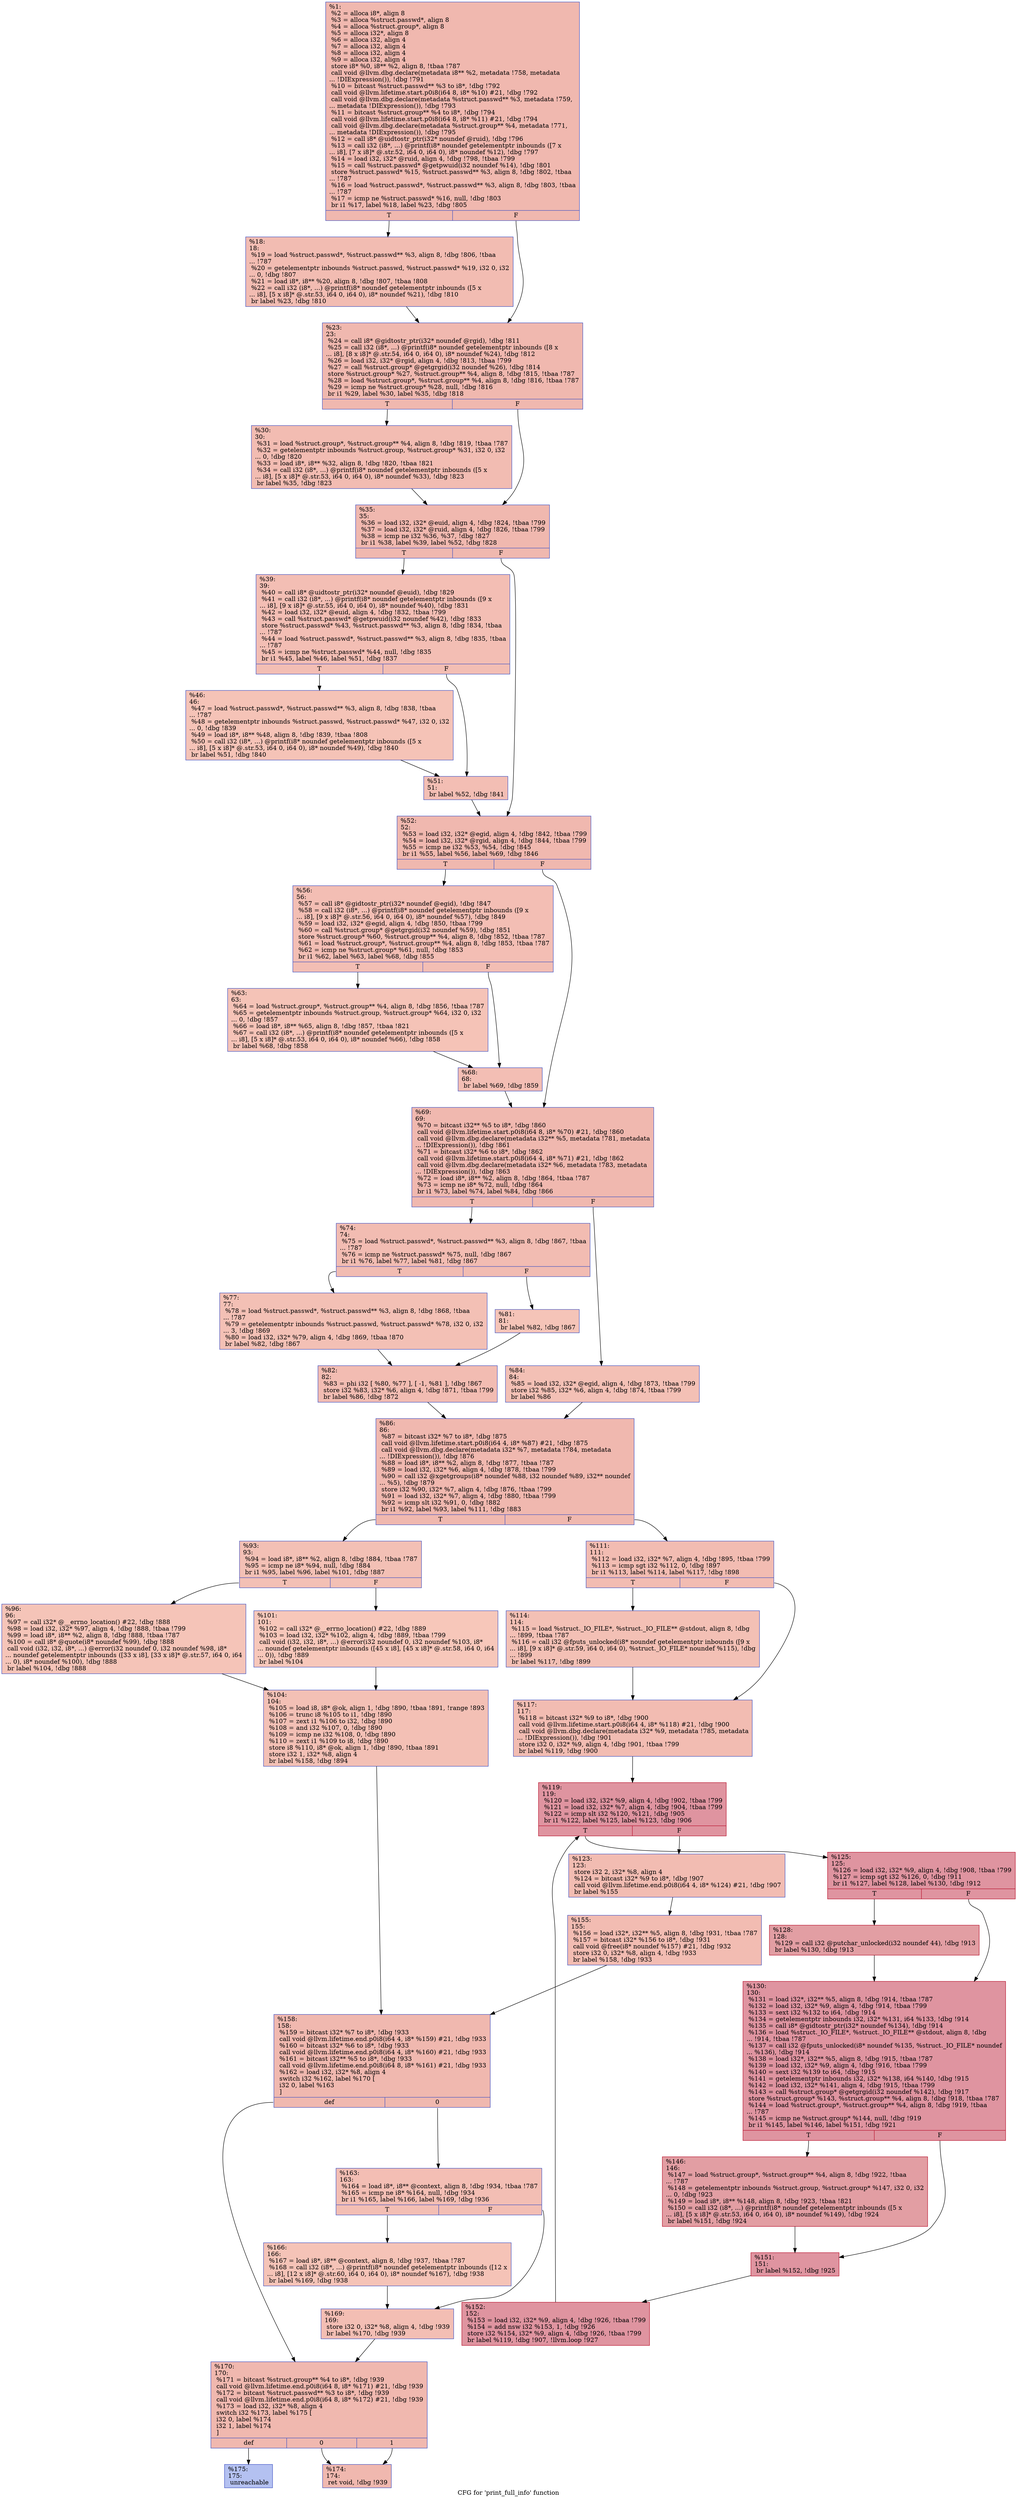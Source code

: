 digraph "CFG for 'print_full_info' function" {
	label="CFG for 'print_full_info' function";

	Node0x9767e0 [shape=record,color="#3d50c3ff", style=filled, fillcolor="#dc5d4a70",label="{%1:\l  %2 = alloca i8*, align 8\l  %3 = alloca %struct.passwd*, align 8\l  %4 = alloca %struct.group*, align 8\l  %5 = alloca i32*, align 8\l  %6 = alloca i32, align 4\l  %7 = alloca i32, align 4\l  %8 = alloca i32, align 4\l  %9 = alloca i32, align 4\l  store i8* %0, i8** %2, align 8, !tbaa !787\l  call void @llvm.dbg.declare(metadata i8** %2, metadata !758, metadata\l... !DIExpression()), !dbg !791\l  %10 = bitcast %struct.passwd** %3 to i8*, !dbg !792\l  call void @llvm.lifetime.start.p0i8(i64 8, i8* %10) #21, !dbg !792\l  call void @llvm.dbg.declare(metadata %struct.passwd** %3, metadata !759,\l... metadata !DIExpression()), !dbg !793\l  %11 = bitcast %struct.group** %4 to i8*, !dbg !794\l  call void @llvm.lifetime.start.p0i8(i64 8, i8* %11) #21, !dbg !794\l  call void @llvm.dbg.declare(metadata %struct.group** %4, metadata !771,\l... metadata !DIExpression()), !dbg !795\l  %12 = call i8* @uidtostr_ptr(i32* noundef @ruid), !dbg !796\l  %13 = call i32 (i8*, ...) @printf(i8* noundef getelementptr inbounds ([7 x\l... i8], [7 x i8]* @.str.52, i64 0, i64 0), i8* noundef %12), !dbg !797\l  %14 = load i32, i32* @ruid, align 4, !dbg !798, !tbaa !799\l  %15 = call %struct.passwd* @getpwuid(i32 noundef %14), !dbg !801\l  store %struct.passwd* %15, %struct.passwd** %3, align 8, !dbg !802, !tbaa\l... !787\l  %16 = load %struct.passwd*, %struct.passwd** %3, align 8, !dbg !803, !tbaa\l... !787\l  %17 = icmp ne %struct.passwd* %16, null, !dbg !803\l  br i1 %17, label %18, label %23, !dbg !805\l|{<s0>T|<s1>F}}"];
	Node0x9767e0:s0 -> Node0x9612a0;
	Node0x9767e0:s1 -> Node0x9614d0;
	Node0x9612a0 [shape=record,color="#3d50c3ff", style=filled, fillcolor="#e1675170",label="{%18:\l18:                                               \l  %19 = load %struct.passwd*, %struct.passwd** %3, align 8, !dbg !806, !tbaa\l... !787\l  %20 = getelementptr inbounds %struct.passwd, %struct.passwd* %19, i32 0, i32\l... 0, !dbg !807\l  %21 = load i8*, i8** %20, align 8, !dbg !807, !tbaa !808\l  %22 = call i32 (i8*, ...) @printf(i8* noundef getelementptr inbounds ([5 x\l... i8], [5 x i8]* @.str.53, i64 0, i64 0), i8* noundef %21), !dbg !810\l  br label %23, !dbg !810\l}"];
	Node0x9612a0 -> Node0x9614d0;
	Node0x9614d0 [shape=record,color="#3d50c3ff", style=filled, fillcolor="#dc5d4a70",label="{%23:\l23:                                               \l  %24 = call i8* @gidtostr_ptr(i32* noundef @rgid), !dbg !811\l  %25 = call i32 (i8*, ...) @printf(i8* noundef getelementptr inbounds ([8 x\l... i8], [8 x i8]* @.str.54, i64 0, i64 0), i8* noundef %24), !dbg !812\l  %26 = load i32, i32* @rgid, align 4, !dbg !813, !tbaa !799\l  %27 = call %struct.group* @getgrgid(i32 noundef %26), !dbg !814\l  store %struct.group* %27, %struct.group** %4, align 8, !dbg !815, !tbaa !787\l  %28 = load %struct.group*, %struct.group** %4, align 8, !dbg !816, !tbaa !787\l  %29 = icmp ne %struct.group* %28, null, !dbg !816\l  br i1 %29, label %30, label %35, !dbg !818\l|{<s0>T|<s1>F}}"];
	Node0x9614d0:s0 -> Node0x961520;
	Node0x9614d0:s1 -> Node0x961570;
	Node0x961520 [shape=record,color="#3d50c3ff", style=filled, fillcolor="#e1675170",label="{%30:\l30:                                               \l  %31 = load %struct.group*, %struct.group** %4, align 8, !dbg !819, !tbaa !787\l  %32 = getelementptr inbounds %struct.group, %struct.group* %31, i32 0, i32\l... 0, !dbg !820\l  %33 = load i8*, i8** %32, align 8, !dbg !820, !tbaa !821\l  %34 = call i32 (i8*, ...) @printf(i8* noundef getelementptr inbounds ([5 x\l... i8], [5 x i8]* @.str.53, i64 0, i64 0), i8* noundef %33), !dbg !823\l  br label %35, !dbg !823\l}"];
	Node0x961520 -> Node0x961570;
	Node0x961570 [shape=record,color="#3d50c3ff", style=filled, fillcolor="#dc5d4a70",label="{%35:\l35:                                               \l  %36 = load i32, i32* @euid, align 4, !dbg !824, !tbaa !799\l  %37 = load i32, i32* @ruid, align 4, !dbg !826, !tbaa !799\l  %38 = icmp ne i32 %36, %37, !dbg !827\l  br i1 %38, label %39, label %52, !dbg !828\l|{<s0>T|<s1>F}}"];
	Node0x961570:s0 -> Node0x9615c0;
	Node0x961570:s1 -> Node0x9616b0;
	Node0x9615c0 [shape=record,color="#3d50c3ff", style=filled, fillcolor="#e36c5570",label="{%39:\l39:                                               \l  %40 = call i8* @uidtostr_ptr(i32* noundef @euid), !dbg !829\l  %41 = call i32 (i8*, ...) @printf(i8* noundef getelementptr inbounds ([9 x\l... i8], [9 x i8]* @.str.55, i64 0, i64 0), i8* noundef %40), !dbg !831\l  %42 = load i32, i32* @euid, align 4, !dbg !832, !tbaa !799\l  %43 = call %struct.passwd* @getpwuid(i32 noundef %42), !dbg !833\l  store %struct.passwd* %43, %struct.passwd** %3, align 8, !dbg !834, !tbaa\l... !787\l  %44 = load %struct.passwd*, %struct.passwd** %3, align 8, !dbg !835, !tbaa\l... !787\l  %45 = icmp ne %struct.passwd* %44, null, !dbg !835\l  br i1 %45, label %46, label %51, !dbg !837\l|{<s0>T|<s1>F}}"];
	Node0x9615c0:s0 -> Node0x961610;
	Node0x9615c0:s1 -> Node0x961660;
	Node0x961610 [shape=record,color="#3d50c3ff", style=filled, fillcolor="#e8765c70",label="{%46:\l46:                                               \l  %47 = load %struct.passwd*, %struct.passwd** %3, align 8, !dbg !838, !tbaa\l... !787\l  %48 = getelementptr inbounds %struct.passwd, %struct.passwd* %47, i32 0, i32\l... 0, !dbg !839\l  %49 = load i8*, i8** %48, align 8, !dbg !839, !tbaa !808\l  %50 = call i32 (i8*, ...) @printf(i8* noundef getelementptr inbounds ([5 x\l... i8], [5 x i8]* @.str.53, i64 0, i64 0), i8* noundef %49), !dbg !840\l  br label %51, !dbg !840\l}"];
	Node0x961610 -> Node0x961660;
	Node0x961660 [shape=record,color="#3d50c3ff", style=filled, fillcolor="#e36c5570",label="{%51:\l51:                                               \l  br label %52, !dbg !841\l}"];
	Node0x961660 -> Node0x9616b0;
	Node0x9616b0 [shape=record,color="#3d50c3ff", style=filled, fillcolor="#dc5d4a70",label="{%52:\l52:                                               \l  %53 = load i32, i32* @egid, align 4, !dbg !842, !tbaa !799\l  %54 = load i32, i32* @rgid, align 4, !dbg !844, !tbaa !799\l  %55 = icmp ne i32 %53, %54, !dbg !845\l  br i1 %55, label %56, label %69, !dbg !846\l|{<s0>T|<s1>F}}"];
	Node0x9616b0:s0 -> Node0x961700;
	Node0x9616b0:s1 -> Node0x9617f0;
	Node0x961700 [shape=record,color="#3d50c3ff", style=filled, fillcolor="#e36c5570",label="{%56:\l56:                                               \l  %57 = call i8* @gidtostr_ptr(i32* noundef @egid), !dbg !847\l  %58 = call i32 (i8*, ...) @printf(i8* noundef getelementptr inbounds ([9 x\l... i8], [9 x i8]* @.str.56, i64 0, i64 0), i8* noundef %57), !dbg !849\l  %59 = load i32, i32* @egid, align 4, !dbg !850, !tbaa !799\l  %60 = call %struct.group* @getgrgid(i32 noundef %59), !dbg !851\l  store %struct.group* %60, %struct.group** %4, align 8, !dbg !852, !tbaa !787\l  %61 = load %struct.group*, %struct.group** %4, align 8, !dbg !853, !tbaa !787\l  %62 = icmp ne %struct.group* %61, null, !dbg !853\l  br i1 %62, label %63, label %68, !dbg !855\l|{<s0>T|<s1>F}}"];
	Node0x961700:s0 -> Node0x961750;
	Node0x961700:s1 -> Node0x9617a0;
	Node0x961750 [shape=record,color="#3d50c3ff", style=filled, fillcolor="#e8765c70",label="{%63:\l63:                                               \l  %64 = load %struct.group*, %struct.group** %4, align 8, !dbg !856, !tbaa !787\l  %65 = getelementptr inbounds %struct.group, %struct.group* %64, i32 0, i32\l... 0, !dbg !857\l  %66 = load i8*, i8** %65, align 8, !dbg !857, !tbaa !821\l  %67 = call i32 (i8*, ...) @printf(i8* noundef getelementptr inbounds ([5 x\l... i8], [5 x i8]* @.str.53, i64 0, i64 0), i8* noundef %66), !dbg !858\l  br label %68, !dbg !858\l}"];
	Node0x961750 -> Node0x9617a0;
	Node0x9617a0 [shape=record,color="#3d50c3ff", style=filled, fillcolor="#e36c5570",label="{%68:\l68:                                               \l  br label %69, !dbg !859\l}"];
	Node0x9617a0 -> Node0x9617f0;
	Node0x9617f0 [shape=record,color="#3d50c3ff", style=filled, fillcolor="#dc5d4a70",label="{%69:\l69:                                               \l  %70 = bitcast i32** %5 to i8*, !dbg !860\l  call void @llvm.lifetime.start.p0i8(i64 8, i8* %70) #21, !dbg !860\l  call void @llvm.dbg.declare(metadata i32** %5, metadata !781, metadata\l... !DIExpression()), !dbg !861\l  %71 = bitcast i32* %6 to i8*, !dbg !862\l  call void @llvm.lifetime.start.p0i8(i64 4, i8* %71) #21, !dbg !862\l  call void @llvm.dbg.declare(metadata i32* %6, metadata !783, metadata\l... !DIExpression()), !dbg !863\l  %72 = load i8*, i8** %2, align 8, !dbg !864, !tbaa !787\l  %73 = icmp ne i8* %72, null, !dbg !864\l  br i1 %73, label %74, label %84, !dbg !866\l|{<s0>T|<s1>F}}"];
	Node0x9617f0:s0 -> Node0x961840;
	Node0x9617f0:s1 -> Node0x961980;
	Node0x961840 [shape=record,color="#3d50c3ff", style=filled, fillcolor="#e1675170",label="{%74:\l74:                                               \l  %75 = load %struct.passwd*, %struct.passwd** %3, align 8, !dbg !867, !tbaa\l... !787\l  %76 = icmp ne %struct.passwd* %75, null, !dbg !867\l  br i1 %76, label %77, label %81, !dbg !867\l|{<s0>T|<s1>F}}"];
	Node0x961840:s0 -> Node0x961890;
	Node0x961840:s1 -> Node0x9618e0;
	Node0x961890 [shape=record,color="#3d50c3ff", style=filled, fillcolor="#e5705870",label="{%77:\l77:                                               \l  %78 = load %struct.passwd*, %struct.passwd** %3, align 8, !dbg !868, !tbaa\l... !787\l  %79 = getelementptr inbounds %struct.passwd, %struct.passwd* %78, i32 0, i32\l... 3, !dbg !869\l  %80 = load i32, i32* %79, align 4, !dbg !869, !tbaa !870\l  br label %82, !dbg !867\l}"];
	Node0x961890 -> Node0x961930;
	Node0x9618e0 [shape=record,color="#3d50c3ff", style=filled, fillcolor="#e97a5f70",label="{%81:\l81:                                               \l  br label %82, !dbg !867\l}"];
	Node0x9618e0 -> Node0x961930;
	Node0x961930 [shape=record,color="#3d50c3ff", style=filled, fillcolor="#e1675170",label="{%82:\l82:                                               \l  %83 = phi i32 [ %80, %77 ], [ -1, %81 ], !dbg !867\l  store i32 %83, i32* %6, align 4, !dbg !871, !tbaa !799\l  br label %86, !dbg !872\l}"];
	Node0x961930 -> Node0x9619d0;
	Node0x961980 [shape=record,color="#3d50c3ff", style=filled, fillcolor="#e5705870",label="{%84:\l84:                                               \l  %85 = load i32, i32* @egid, align 4, !dbg !873, !tbaa !799\l  store i32 %85, i32* %6, align 4, !dbg !874, !tbaa !799\l  br label %86\l}"];
	Node0x961980 -> Node0x9619d0;
	Node0x9619d0 [shape=record,color="#3d50c3ff", style=filled, fillcolor="#dc5d4a70",label="{%86:\l86:                                               \l  %87 = bitcast i32* %7 to i8*, !dbg !875\l  call void @llvm.lifetime.start.p0i8(i64 4, i8* %87) #21, !dbg !875\l  call void @llvm.dbg.declare(metadata i32* %7, metadata !784, metadata\l... !DIExpression()), !dbg !876\l  %88 = load i8*, i8** %2, align 8, !dbg !877, !tbaa !787\l  %89 = load i32, i32* %6, align 4, !dbg !878, !tbaa !799\l  %90 = call i32 @xgetgroups(i8* noundef %88, i32 noundef %89, i32** noundef\l... %5), !dbg !879\l  store i32 %90, i32* %7, align 4, !dbg !876, !tbaa !799\l  %91 = load i32, i32* %7, align 4, !dbg !880, !tbaa !799\l  %92 = icmp slt i32 %91, 0, !dbg !882\l  br i1 %92, label %93, label %111, !dbg !883\l|{<s0>T|<s1>F}}"];
	Node0x9619d0:s0 -> Node0x961a20;
	Node0x9619d0:s1 -> Node0x961b60;
	Node0x961a20 [shape=record,color="#3d50c3ff", style=filled, fillcolor="#e5705870",label="{%93:\l93:                                               \l  %94 = load i8*, i8** %2, align 8, !dbg !884, !tbaa !787\l  %95 = icmp ne i8* %94, null, !dbg !884\l  br i1 %95, label %96, label %101, !dbg !887\l|{<s0>T|<s1>F}}"];
	Node0x961a20:s0 -> Node0x961a70;
	Node0x961a20:s1 -> Node0x961ac0;
	Node0x961a70 [shape=record,color="#3d50c3ff", style=filled, fillcolor="#e97a5f70",label="{%96:\l96:                                               \l  %97 = call i32* @__errno_location() #22, !dbg !888\l  %98 = load i32, i32* %97, align 4, !dbg !888, !tbaa !799\l  %99 = load i8*, i8** %2, align 8, !dbg !888, !tbaa !787\l  %100 = call i8* @quote(i8* noundef %99), !dbg !888\l  call void (i32, i32, i8*, ...) @error(i32 noundef 0, i32 noundef %98, i8*\l... noundef getelementptr inbounds ([33 x i8], [33 x i8]* @.str.57, i64 0, i64\l... 0), i8* noundef %100), !dbg !888\l  br label %104, !dbg !888\l}"];
	Node0x961a70 -> Node0x961b10;
	Node0x961ac0 [shape=record,color="#3d50c3ff", style=filled, fillcolor="#ec7f6370",label="{%101:\l101:                                              \l  %102 = call i32* @__errno_location() #22, !dbg !889\l  %103 = load i32, i32* %102, align 4, !dbg !889, !tbaa !799\l  call void (i32, i32, i8*, ...) @error(i32 noundef 0, i32 noundef %103, i8*\l... noundef getelementptr inbounds ([45 x i8], [45 x i8]* @.str.58, i64 0, i64\l... 0)), !dbg !889\l  br label %104\l}"];
	Node0x961ac0 -> Node0x961b10;
	Node0x961b10 [shape=record,color="#3d50c3ff", style=filled, fillcolor="#e5705870",label="{%104:\l104:                                              \l  %105 = load i8, i8* @ok, align 1, !dbg !890, !tbaa !891, !range !893\l  %106 = trunc i8 %105 to i1, !dbg !890\l  %107 = zext i1 %106 to i32, !dbg !890\l  %108 = and i32 %107, 0, !dbg !890\l  %109 = icmp ne i32 %108, 0, !dbg !890\l  %110 = zext i1 %109 to i8, !dbg !890\l  store i8 %110, i8* @ok, align 1, !dbg !890, !tbaa !891\l  store i32 1, i32* %8, align 4\l  br label %158, !dbg !894\l}"];
	Node0x961b10 -> Node0x97bae0;
	Node0x961b60 [shape=record,color="#3d50c3ff", style=filled, fillcolor="#e1675170",label="{%111:\l111:                                              \l  %112 = load i32, i32* %7, align 4, !dbg !895, !tbaa !799\l  %113 = icmp sgt i32 %112, 0, !dbg !897\l  br i1 %113, label %114, label %117, !dbg !898\l|{<s0>T|<s1>F}}"];
	Node0x961b60:s0 -> Node0x961bb0;
	Node0x961b60:s1 -> Node0x961c00;
	Node0x961bb0 [shape=record,color="#3d50c3ff", style=filled, fillcolor="#e5705870",label="{%114:\l114:                                              \l  %115 = load %struct._IO_FILE*, %struct._IO_FILE** @stdout, align 8, !dbg\l... !899, !tbaa !787\l  %116 = call i32 @fputs_unlocked(i8* noundef getelementptr inbounds ([9 x\l... i8], [9 x i8]* @.str.59, i64 0, i64 0), %struct._IO_FILE* noundef %115), !dbg\l... !899\l  br label %117, !dbg !899\l}"];
	Node0x961bb0 -> Node0x961c00;
	Node0x961c00 [shape=record,color="#3d50c3ff", style=filled, fillcolor="#e1675170",label="{%117:\l117:                                              \l  %118 = bitcast i32* %9 to i8*, !dbg !900\l  call void @llvm.lifetime.start.p0i8(i64 4, i8* %118) #21, !dbg !900\l  call void @llvm.dbg.declare(metadata i32* %9, metadata !785, metadata\l... !DIExpression()), !dbg !901\l  store i32 0, i32* %9, align 4, !dbg !901, !tbaa !799\l  br label %119, !dbg !900\l}"];
	Node0x961c00 -> Node0x961c50;
	Node0x961c50 [shape=record,color="#b70d28ff", style=filled, fillcolor="#b70d2870",label="{%119:\l119:                                              \l  %120 = load i32, i32* %9, align 4, !dbg !902, !tbaa !799\l  %121 = load i32, i32* %7, align 4, !dbg !904, !tbaa !799\l  %122 = icmp slt i32 %120, %121, !dbg !905\l  br i1 %122, label %125, label %123, !dbg !906\l|{<s0>T|<s1>F}}"];
	Node0x961c50:s0 -> Node0x961cf0;
	Node0x961c50:s1 -> Node0x961ca0;
	Node0x961ca0 [shape=record,color="#3d50c3ff", style=filled, fillcolor="#e1675170",label="{%123:\l123:                                              \l  store i32 2, i32* %8, align 4\l  %124 = bitcast i32* %9 to i8*, !dbg !907\l  call void @llvm.lifetime.end.p0i8(i64 4, i8* %124) #21, !dbg !907\l  br label %155\l}"];
	Node0x961ca0 -> Node0x97ba90;
	Node0x961cf0 [shape=record,color="#b70d28ff", style=filled, fillcolor="#b70d2870",label="{%125:\l125:                                              \l  %126 = load i32, i32* %9, align 4, !dbg !908, !tbaa !799\l  %127 = icmp sgt i32 %126, 0, !dbg !911\l  br i1 %127, label %128, label %130, !dbg !912\l|{<s0>T|<s1>F}}"];
	Node0x961cf0:s0 -> Node0x961d40;
	Node0x961cf0:s1 -> Node0x961d90;
	Node0x961d40 [shape=record,color="#b70d28ff", style=filled, fillcolor="#be242e70",label="{%128:\l128:                                              \l  %129 = call i32 @putchar_unlocked(i32 noundef 44), !dbg !913\l  br label %130, !dbg !913\l}"];
	Node0x961d40 -> Node0x961d90;
	Node0x961d90 [shape=record,color="#b70d28ff", style=filled, fillcolor="#b70d2870",label="{%130:\l130:                                              \l  %131 = load i32*, i32** %5, align 8, !dbg !914, !tbaa !787\l  %132 = load i32, i32* %9, align 4, !dbg !914, !tbaa !799\l  %133 = sext i32 %132 to i64, !dbg !914\l  %134 = getelementptr inbounds i32, i32* %131, i64 %133, !dbg !914\l  %135 = call i8* @gidtostr_ptr(i32* noundef %134), !dbg !914\l  %136 = load %struct._IO_FILE*, %struct._IO_FILE** @stdout, align 8, !dbg\l... !914, !tbaa !787\l  %137 = call i32 @fputs_unlocked(i8* noundef %135, %struct._IO_FILE* noundef\l... %136), !dbg !914\l  %138 = load i32*, i32** %5, align 8, !dbg !915, !tbaa !787\l  %139 = load i32, i32* %9, align 4, !dbg !916, !tbaa !799\l  %140 = sext i32 %139 to i64, !dbg !915\l  %141 = getelementptr inbounds i32, i32* %138, i64 %140, !dbg !915\l  %142 = load i32, i32* %141, align 4, !dbg !915, !tbaa !799\l  %143 = call %struct.group* @getgrgid(i32 noundef %142), !dbg !917\l  store %struct.group* %143, %struct.group** %4, align 8, !dbg !918, !tbaa !787\l  %144 = load %struct.group*, %struct.group** %4, align 8, !dbg !919, !tbaa\l... !787\l  %145 = icmp ne %struct.group* %144, null, !dbg !919\l  br i1 %145, label %146, label %151, !dbg !921\l|{<s0>T|<s1>F}}"];
	Node0x961d90:s0 -> Node0x961de0;
	Node0x961d90:s1 -> Node0x961e30;
	Node0x961de0 [shape=record,color="#b70d28ff", style=filled, fillcolor="#be242e70",label="{%146:\l146:                                              \l  %147 = load %struct.group*, %struct.group** %4, align 8, !dbg !922, !tbaa\l... !787\l  %148 = getelementptr inbounds %struct.group, %struct.group* %147, i32 0, i32\l... 0, !dbg !923\l  %149 = load i8*, i8** %148, align 8, !dbg !923, !tbaa !821\l  %150 = call i32 (i8*, ...) @printf(i8* noundef getelementptr inbounds ([5 x\l... i8], [5 x i8]* @.str.53, i64 0, i64 0), i8* noundef %149), !dbg !924\l  br label %151, !dbg !924\l}"];
	Node0x961de0 -> Node0x961e30;
	Node0x961e30 [shape=record,color="#b70d28ff", style=filled, fillcolor="#b70d2870",label="{%151:\l151:                                              \l  br label %152, !dbg !925\l}"];
	Node0x961e30 -> Node0x97ba40;
	Node0x97ba40 [shape=record,color="#b70d28ff", style=filled, fillcolor="#b70d2870",label="{%152:\l152:                                              \l  %153 = load i32, i32* %9, align 4, !dbg !926, !tbaa !799\l  %154 = add nsw i32 %153, 1, !dbg !926\l  store i32 %154, i32* %9, align 4, !dbg !926, !tbaa !799\l  br label %119, !dbg !907, !llvm.loop !927\l}"];
	Node0x97ba40 -> Node0x961c50;
	Node0x97ba90 [shape=record,color="#3d50c3ff", style=filled, fillcolor="#e1675170",label="{%155:\l155:                                              \l  %156 = load i32*, i32** %5, align 8, !dbg !931, !tbaa !787\l  %157 = bitcast i32* %156 to i8*, !dbg !931\l  call void @free(i8* noundef %157) #21, !dbg !932\l  store i32 0, i32* %8, align 4, !dbg !933\l  br label %158, !dbg !933\l}"];
	Node0x97ba90 -> Node0x97bae0;
	Node0x97bae0 [shape=record,color="#3d50c3ff", style=filled, fillcolor="#dc5d4a70",label="{%158:\l158:                                              \l  %159 = bitcast i32* %7 to i8*, !dbg !933\l  call void @llvm.lifetime.end.p0i8(i64 4, i8* %159) #21, !dbg !933\l  %160 = bitcast i32* %6 to i8*, !dbg !933\l  call void @llvm.lifetime.end.p0i8(i64 4, i8* %160) #21, !dbg !933\l  %161 = bitcast i32** %5 to i8*, !dbg !933\l  call void @llvm.lifetime.end.p0i8(i64 8, i8* %161) #21, !dbg !933\l  %162 = load i32, i32* %8, align 4\l  switch i32 %162, label %170 [\l    i32 0, label %163\l  ]\l|{<s0>def|<s1>0}}"];
	Node0x97bae0:s0 -> Node0x97bc20;
	Node0x97bae0:s1 -> Node0x97bb30;
	Node0x97bb30 [shape=record,color="#3d50c3ff", style=filled, fillcolor="#e36c5570",label="{%163:\l163:                                              \l  %164 = load i8*, i8** @context, align 8, !dbg !934, !tbaa !787\l  %165 = icmp ne i8* %164, null, !dbg !934\l  br i1 %165, label %166, label %169, !dbg !936\l|{<s0>T|<s1>F}}"];
	Node0x97bb30:s0 -> Node0x97bb80;
	Node0x97bb30:s1 -> Node0x97bbd0;
	Node0x97bb80 [shape=record,color="#3d50c3ff", style=filled, fillcolor="#e8765c70",label="{%166:\l166:                                              \l  %167 = load i8*, i8** @context, align 8, !dbg !937, !tbaa !787\l  %168 = call i32 (i8*, ...) @printf(i8* noundef getelementptr inbounds ([12 x\l... i8], [12 x i8]* @.str.60, i64 0, i64 0), i8* noundef %167), !dbg !938\l  br label %169, !dbg !938\l}"];
	Node0x97bb80 -> Node0x97bbd0;
	Node0x97bbd0 [shape=record,color="#3d50c3ff", style=filled, fillcolor="#e36c5570",label="{%169:\l169:                                              \l  store i32 0, i32* %8, align 4, !dbg !939\l  br label %170, !dbg !939\l}"];
	Node0x97bbd0 -> Node0x97bc20;
	Node0x97bc20 [shape=record,color="#3d50c3ff", style=filled, fillcolor="#dc5d4a70",label="{%170:\l170:                                              \l  %171 = bitcast %struct.group** %4 to i8*, !dbg !939\l  call void @llvm.lifetime.end.p0i8(i64 8, i8* %171) #21, !dbg !939\l  %172 = bitcast %struct.passwd** %3 to i8*, !dbg !939\l  call void @llvm.lifetime.end.p0i8(i64 8, i8* %172) #21, !dbg !939\l  %173 = load i32, i32* %8, align 4\l  switch i32 %173, label %175 [\l    i32 0, label %174\l    i32 1, label %174\l  ]\l|{<s0>def|<s1>0|<s2>1}}"];
	Node0x97bc20:s0 -> Node0x97bcc0;
	Node0x97bc20:s1 -> Node0x97bc70;
	Node0x97bc20:s2 -> Node0x97bc70;
	Node0x97bc70 [shape=record,color="#3d50c3ff", style=filled, fillcolor="#dc5d4a70",label="{%174:\l174:                                              \l  ret void, !dbg !939\l}"];
	Node0x97bcc0 [shape=record,color="#3d50c3ff", style=filled, fillcolor="#5572df70",label="{%175:\l175:                                              \l  unreachable\l}"];
}
